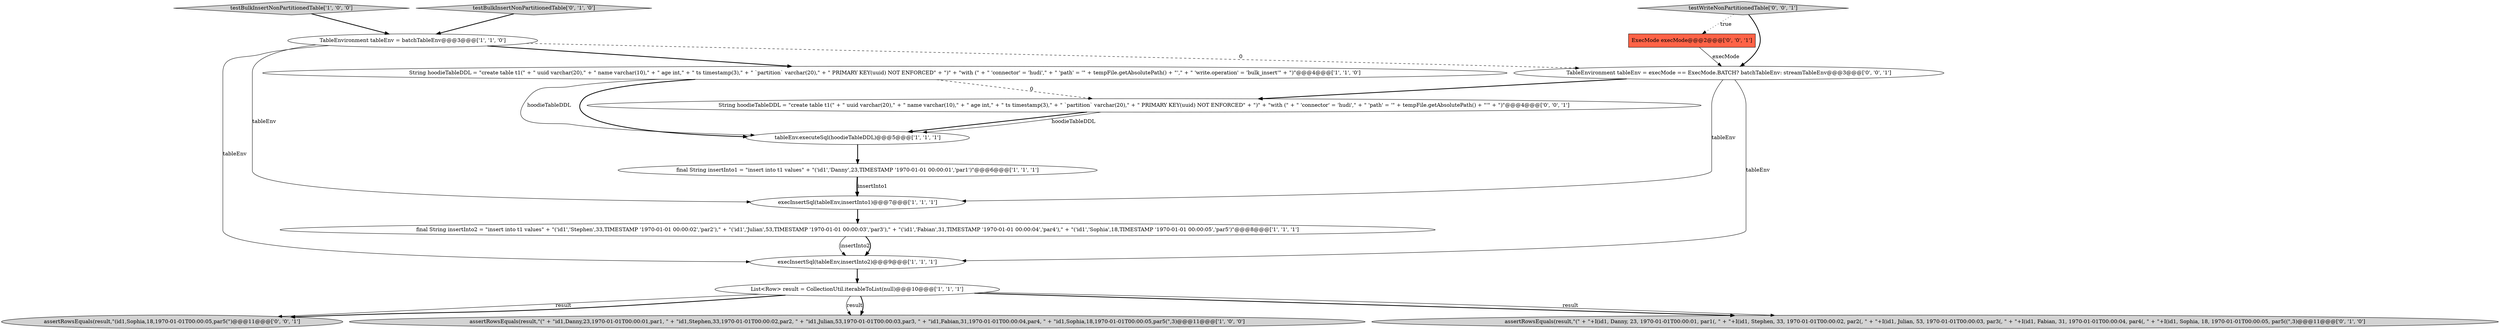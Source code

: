 digraph {
8 [style = filled, label = "testBulkInsertNonPartitionedTable['1', '0', '0']", fillcolor = lightgray, shape = diamond image = "AAA0AAABBB1BBB"];
15 [style = filled, label = "assertRowsEquals(result,\"(id1,Sophia,18,1970-01-01T00:00:05,par5(\")@@@11@@@['0', '0', '1']", fillcolor = lightgray, shape = ellipse image = "AAA0AAABBB3BBB"];
0 [style = filled, label = "tableEnv.executeSql(hoodieTableDDL)@@@5@@@['1', '1', '1']", fillcolor = white, shape = ellipse image = "AAA0AAABBB1BBB"];
3 [style = filled, label = "execInsertSql(tableEnv,insertInto1)@@@7@@@['1', '1', '1']", fillcolor = white, shape = ellipse image = "AAA0AAABBB1BBB"];
12 [style = filled, label = "String hoodieTableDDL = \"create table t1(\" + \" uuid varchar(20),\" + \" name varchar(10),\" + \" age int,\" + \" ts timestamp(3),\" + \" `partition` varchar(20),\" + \" PRIMARY KEY(uuid) NOT ENFORCED\" + \")\" + \"with (\" + \" 'connector' = 'hudi',\" + \" 'path' = '\" + tempFile.getAbsolutePath() + \"'\" + \")\"@@@4@@@['0', '0', '1']", fillcolor = white, shape = ellipse image = "AAA0AAABBB3BBB"];
4 [style = filled, label = "final String insertInto2 = \"insert into t1 values\" + \"('id1','Stephen',33,TIMESTAMP '1970-01-01 00:00:02','par2'),\" + \"('id1','Julian',53,TIMESTAMP '1970-01-01 00:00:03','par3'),\" + \"('id1','Fabian',31,TIMESTAMP '1970-01-01 00:00:04','par4'),\" + \"('id1','Sophia',18,TIMESTAMP '1970-01-01 00:00:05','par5')\"@@@8@@@['1', '1', '1']", fillcolor = white, shape = ellipse image = "AAA0AAABBB1BBB"];
10 [style = filled, label = "testBulkInsertNonPartitionedTable['0', '1', '0']", fillcolor = lightgray, shape = diamond image = "AAA0AAABBB2BBB"];
14 [style = filled, label = "testWriteNonPartitionedTable['0', '0', '1']", fillcolor = lightgray, shape = diamond image = "AAA0AAABBB3BBB"];
16 [style = filled, label = "ExecMode execMode@@@2@@@['0', '0', '1']", fillcolor = tomato, shape = box image = "AAA0AAABBB3BBB"];
5 [style = filled, label = "execInsertSql(tableEnv,insertInto2)@@@9@@@['1', '1', '1']", fillcolor = white, shape = ellipse image = "AAA0AAABBB1BBB"];
6 [style = filled, label = "String hoodieTableDDL = \"create table t1(\" + \" uuid varchar(20),\" + \" name varchar(10),\" + \" age int,\" + \" ts timestamp(3),\" + \" `partition` varchar(20),\" + \" PRIMARY KEY(uuid) NOT ENFORCED\" + \")\" + \"with (\" + \" 'connector' = 'hudi',\" + \" 'path' = '\" + tempFile.getAbsolutePath() + \"',\" + \" 'write.operation' = 'bulk_insert'\" + \")\"@@@4@@@['1', '1', '0']", fillcolor = white, shape = ellipse image = "AAA0AAABBB1BBB"];
9 [style = filled, label = "TableEnvironment tableEnv = batchTableEnv@@@3@@@['1', '1', '0']", fillcolor = white, shape = ellipse image = "AAA0AAABBB1BBB"];
7 [style = filled, label = "List<Row> result = CollectionUtil.iterableToList(null)@@@10@@@['1', '1', '1']", fillcolor = white, shape = ellipse image = "AAA0AAABBB1BBB"];
2 [style = filled, label = "assertRowsEquals(result,\"(\" + \"id1,Danny,23,1970-01-01T00:00:01,par1, \" + \"id1,Stephen,33,1970-01-01T00:00:02,par2, \" + \"id1,Julian,53,1970-01-01T00:00:03,par3, \" + \"id1,Fabian,31,1970-01-01T00:00:04,par4, \" + \"id1,Sophia,18,1970-01-01T00:00:05,par5(\",3)@@@11@@@['1', '0', '0']", fillcolor = lightgray, shape = ellipse image = "AAA0AAABBB1BBB"];
11 [style = filled, label = "assertRowsEquals(result,\"(\" + \"+I(id1, Danny, 23, 1970-01-01T00:00:01, par1(, \" + \"+I(id1, Stephen, 33, 1970-01-01T00:00:02, par2(, \" + \"+I(id1, Julian, 53, 1970-01-01T00:00:03, par3(, \" + \"+I(id1, Fabian, 31, 1970-01-01T00:00:04, par4(, \" + \"+I(id1, Sophia, 18, 1970-01-01T00:00:05, par5((\",3)@@@11@@@['0', '1', '0']", fillcolor = lightgray, shape = ellipse image = "AAA0AAABBB2BBB"];
13 [style = filled, label = "TableEnvironment tableEnv = execMode == ExecMode.BATCH? batchTableEnv: streamTableEnv@@@3@@@['0', '0', '1']", fillcolor = white, shape = ellipse image = "AAA0AAABBB3BBB"];
1 [style = filled, label = "final String insertInto1 = \"insert into t1 values\" + \"('id1','Danny',23,TIMESTAMP '1970-01-01 00:00:01','par1')\"@@@6@@@['1', '1', '1']", fillcolor = white, shape = ellipse image = "AAA0AAABBB1BBB"];
12->0 [style = bold, label=""];
8->9 [style = bold, label=""];
6->0 [style = solid, label="hoodieTableDDL"];
4->5 [style = solid, label="insertInto2"];
10->9 [style = bold, label=""];
6->0 [style = bold, label=""];
4->5 [style = bold, label=""];
14->13 [style = bold, label=""];
14->16 [style = dotted, label="true"];
9->5 [style = solid, label="tableEnv"];
7->11 [style = bold, label=""];
7->2 [style = solid, label="result"];
13->5 [style = solid, label="tableEnv"];
0->1 [style = bold, label=""];
9->6 [style = bold, label=""];
16->13 [style = solid, label="execMode"];
9->13 [style = dashed, label="0"];
7->15 [style = solid, label="result"];
6->12 [style = dashed, label="0"];
13->12 [style = bold, label=""];
1->3 [style = bold, label=""];
7->11 [style = solid, label="result"];
1->3 [style = solid, label="insertInto1"];
7->15 [style = bold, label=""];
9->3 [style = solid, label="tableEnv"];
12->0 [style = solid, label="hoodieTableDDL"];
3->4 [style = bold, label=""];
5->7 [style = bold, label=""];
13->3 [style = solid, label="tableEnv"];
7->2 [style = bold, label=""];
}
